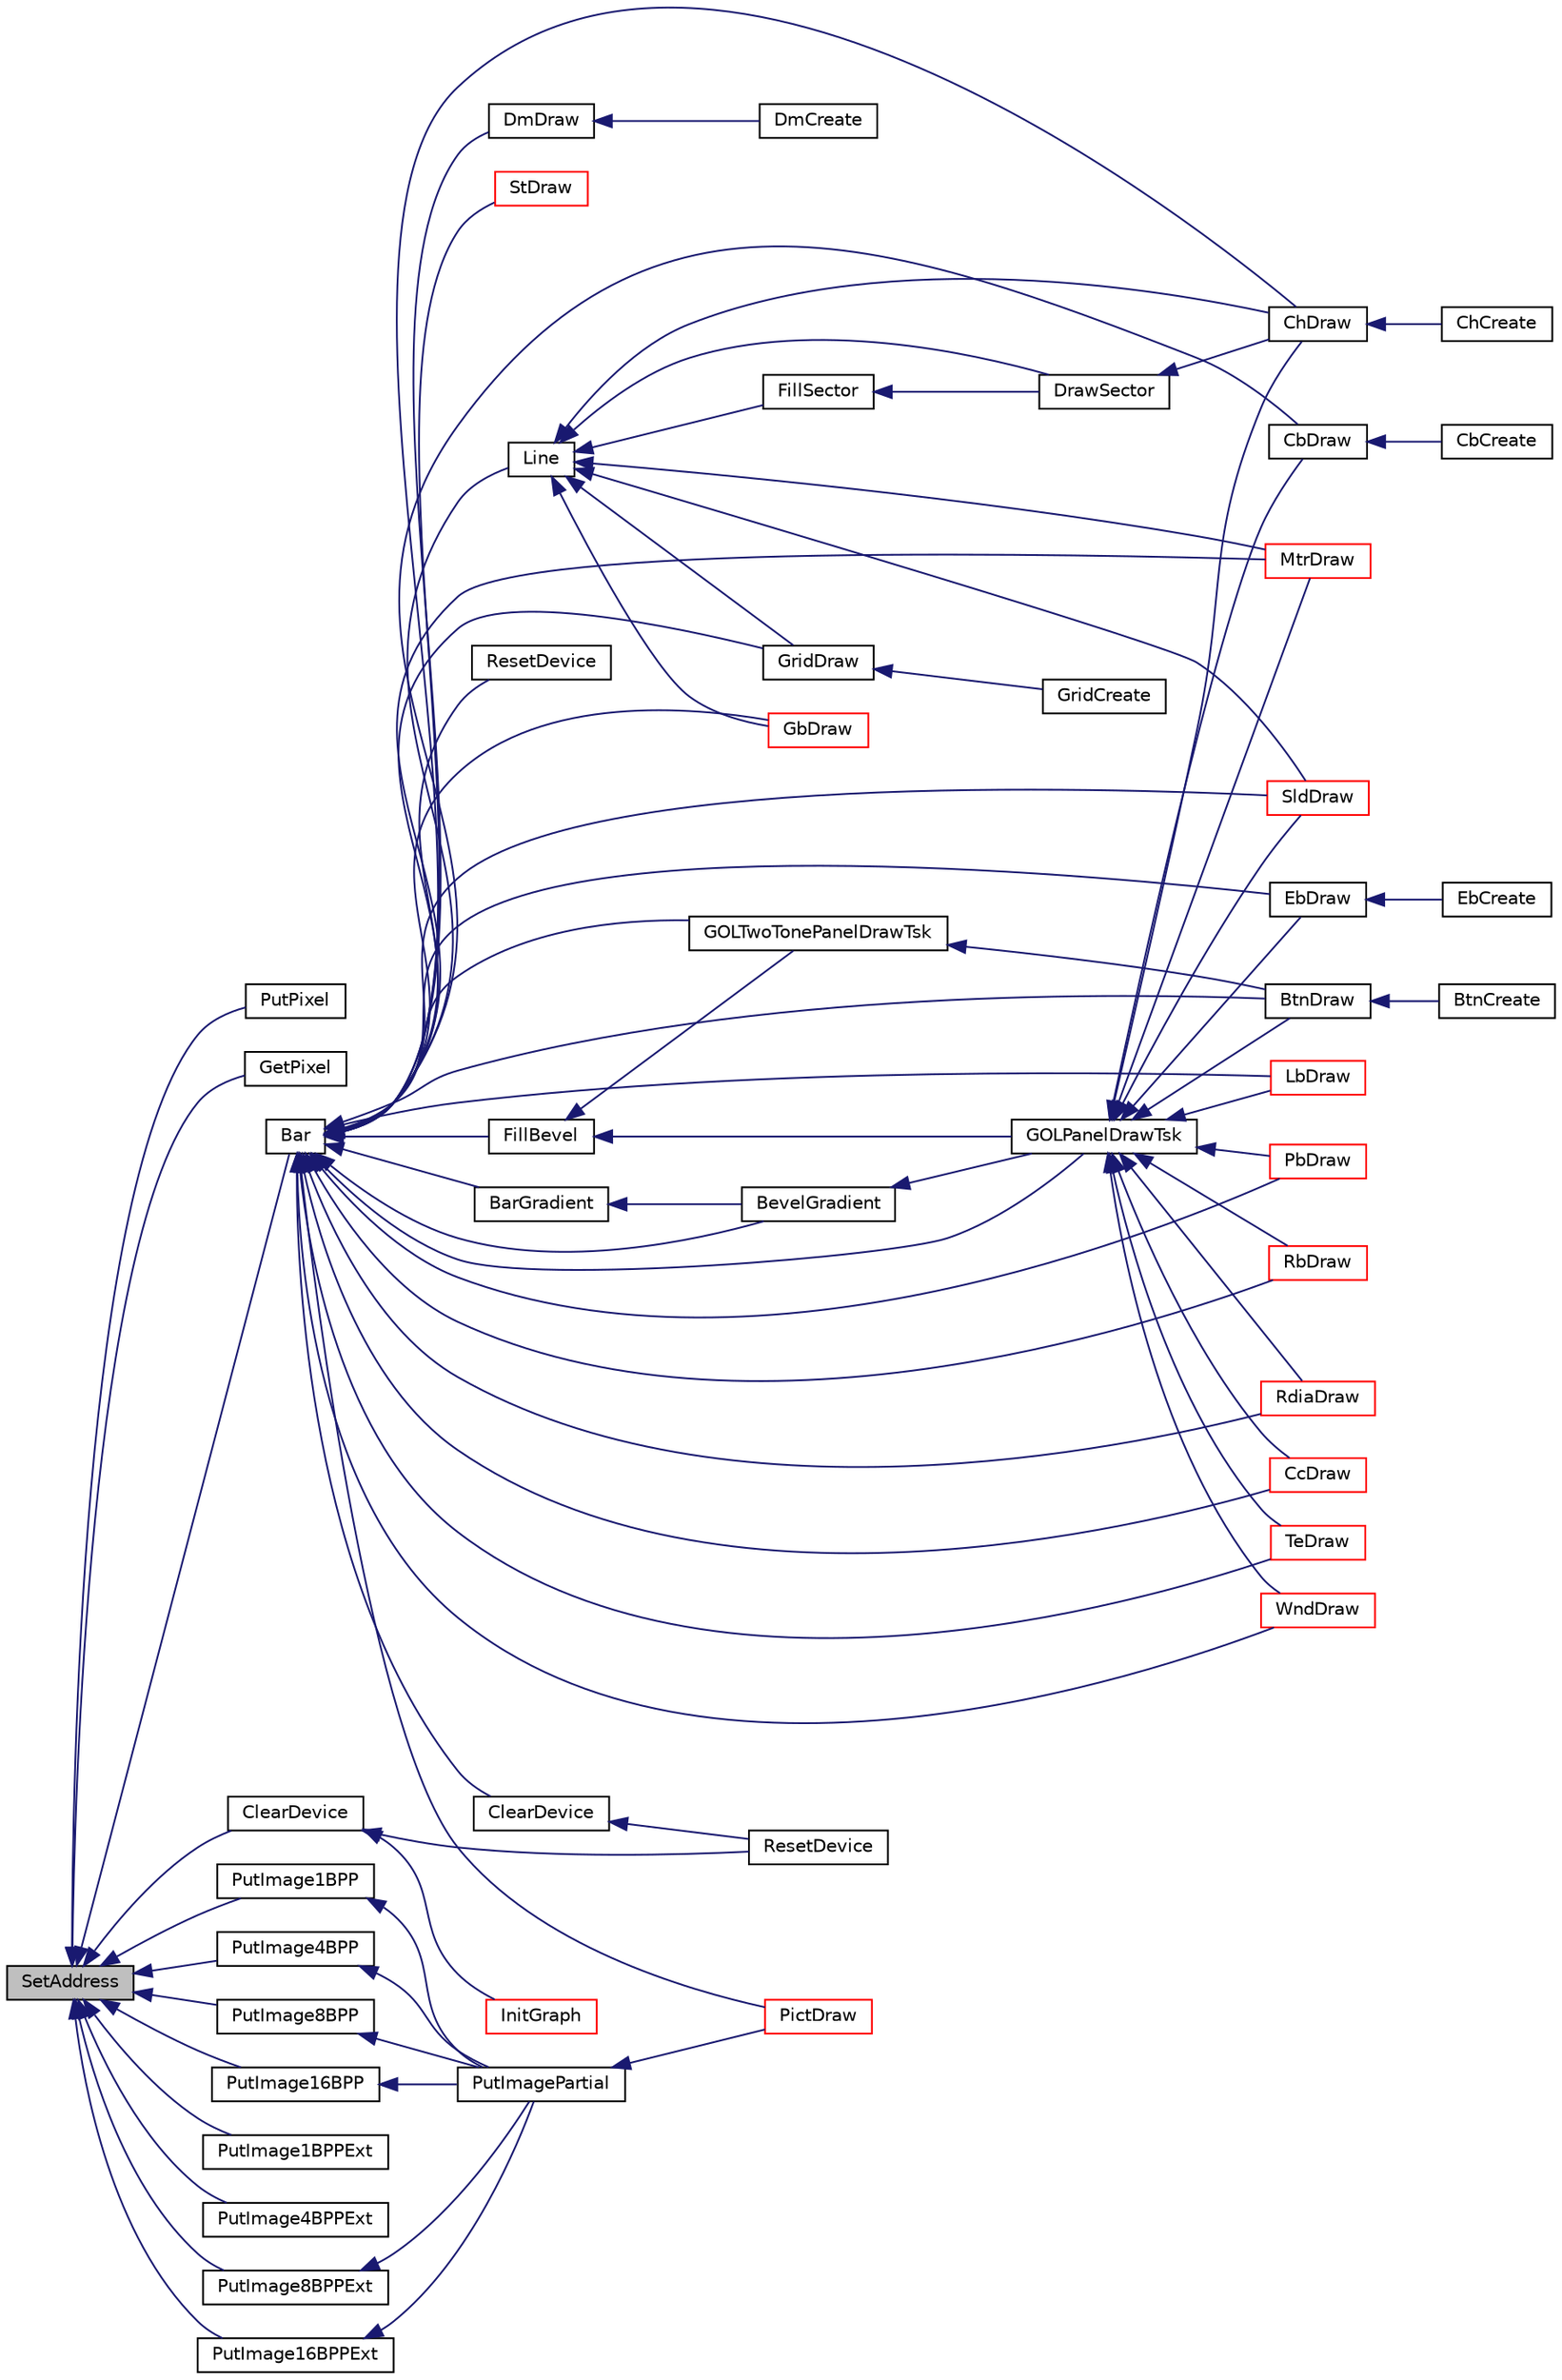 digraph "SetAddress"
{
  edge [fontname="Helvetica",fontsize="10",labelfontname="Helvetica",labelfontsize="10"];
  node [fontname="Helvetica",fontsize="10",shape=record];
  rankdir="LR";
  Node1 [label="SetAddress",height=0.2,width=0.4,color="black", fillcolor="grey75", style="filled", fontcolor="black"];
  Node1 -> Node2 [dir="back",color="midnightblue",fontsize="10",style="solid",fontname="Helvetica"];
  Node2 [label="PutPixel",height=0.2,width=0.4,color="black", fillcolor="white", style="filled",URL="$drv_t_f_t001_8c.html#a6cfa4c1d70b95212032ceea31f84406b"];
  Node1 -> Node3 [dir="back",color="midnightblue",fontsize="10",style="solid",fontname="Helvetica"];
  Node3 [label="GetPixel",height=0.2,width=0.4,color="black", fillcolor="white", style="filled",URL="$drv_t_f_t001_8c.html#ac85b6a55c036824e50c6e7748b2152c5"];
  Node1 -> Node4 [dir="back",color="midnightblue",fontsize="10",style="solid",fontname="Helvetica"];
  Node4 [label="Bar",height=0.2,width=0.4,color="black", fillcolor="white", style="filled",URL="$_primitive_8h.html#a1127c70a0c39d3340abc25a4bd159c90"];
  Node4 -> Node5 [dir="back",color="midnightblue",fontsize="10",style="solid",fontname="Helvetica"];
  Node5 [label="BtnDraw",height=0.2,width=0.4,color="black", fillcolor="white", style="filled",URL="$_button_8h.html#abbe1146f1099bd0efcd920b38e48f7c0"];
  Node5 -> Node6 [dir="back",color="midnightblue",fontsize="10",style="solid",fontname="Helvetica"];
  Node6 [label="BtnCreate",height=0.2,width=0.4,color="black", fillcolor="white", style="filled",URL="$_button_8h.html#a58bae4324dd2fe73c331fbcde3e997e0"];
  Node4 -> Node7 [dir="back",color="midnightblue",fontsize="10",style="solid",fontname="Helvetica"];
  Node7 [label="ChDraw",height=0.2,width=0.4,color="black", fillcolor="white", style="filled",URL="$_chart_8h.html#ae94d3144d62a125f960cc138130721bb"];
  Node7 -> Node8 [dir="back",color="midnightblue",fontsize="10",style="solid",fontname="Helvetica"];
  Node8 [label="ChCreate",height=0.2,width=0.4,color="black", fillcolor="white", style="filled",URL="$_chart_8h.html#a5acd1aa33b2b87e8c6d976c1bcdfadf9"];
  Node4 -> Node9 [dir="back",color="midnightblue",fontsize="10",style="solid",fontname="Helvetica"];
  Node9 [label="CbDraw",height=0.2,width=0.4,color="black", fillcolor="white", style="filled",URL="$_check_box_8h.html#a3e8cd29f18ad886f66c756f4306bc077"];
  Node9 -> Node10 [dir="back",color="midnightblue",fontsize="10",style="solid",fontname="Helvetica"];
  Node10 [label="CbCreate",height=0.2,width=0.4,color="black", fillcolor="white", style="filled",URL="$_check_box_8h.html#a2c9fec16e1cac381a73d28038c7b6747"];
  Node4 -> Node11 [dir="back",color="midnightblue",fontsize="10",style="solid",fontname="Helvetica"];
  Node11 [label="DmDraw",height=0.2,width=0.4,color="black", fillcolor="white", style="filled",URL="$_digital_meter_8h.html#a2270225980edf29eb09aa3215e445c95"];
  Node11 -> Node12 [dir="back",color="midnightblue",fontsize="10",style="solid",fontname="Helvetica"];
  Node12 [label="DmCreate",height=0.2,width=0.4,color="black", fillcolor="white", style="filled",URL="$_digital_meter_8h.html#a92fc022c971174401fc933ed2fc8a852"];
  Node4 -> Node13 [dir="back",color="midnightblue",fontsize="10",style="solid",fontname="Helvetica"];
  Node13 [label="ResetDevice",height=0.2,width=0.4,color="black", fillcolor="white", style="filled",URL="$mchp_gfx_drv_8c.html#a6d4d054030dc1ccdc7b875d4877ec9b7"];
  Node4 -> Node14 [dir="back",color="midnightblue",fontsize="10",style="solid",fontname="Helvetica"];
  Node14 [label="Line",height=0.2,width=0.4,color="black", fillcolor="white", style="filled",URL="$_primitive_8h.html#a757459f00bbfbd7d5721ab8373eab37e"];
  Node14 -> Node7 [dir="back",color="midnightblue",fontsize="10",style="solid",fontname="Helvetica"];
  Node14 -> Node15 [dir="back",color="midnightblue",fontsize="10",style="solid",fontname="Helvetica"];
  Node15 [label="FillSector",height=0.2,width=0.4,color="black", fillcolor="white", style="filled",URL="$_chart_8c.html#a89264747cc125838e7bb55e32e48ca64"];
  Node15 -> Node16 [dir="back",color="midnightblue",fontsize="10",style="solid",fontname="Helvetica"];
  Node16 [label="DrawSector",height=0.2,width=0.4,color="black", fillcolor="white", style="filled",URL="$_chart_8c.html#a5bef85db8cd47bdd293137c428662d62"];
  Node16 -> Node7 [dir="back",color="midnightblue",fontsize="10",style="solid",fontname="Helvetica"];
  Node14 -> Node16 [dir="back",color="midnightblue",fontsize="10",style="solid",fontname="Helvetica"];
  Node14 -> Node17 [dir="back",color="midnightblue",fontsize="10",style="solid",fontname="Helvetica"];
  Node17 [label="GridDraw",height=0.2,width=0.4,color="black", fillcolor="white", style="filled",URL="$_grid_8h.html#a4cf2e40a4862e15e2bb5bb96d947305d"];
  Node17 -> Node18 [dir="back",color="midnightblue",fontsize="10",style="solid",fontname="Helvetica"];
  Node18 [label="GridCreate",height=0.2,width=0.4,color="black", fillcolor="white", style="filled",URL="$_grid_8h.html#a5ad337d7eee0d24aa7f9e3969b6097f7"];
  Node14 -> Node19 [dir="back",color="midnightblue",fontsize="10",style="solid",fontname="Helvetica"];
  Node19 [label="GbDraw",height=0.2,width=0.4,color="red", fillcolor="white", style="filled",URL="$_group_box_8h.html#a84fe13f36303d7b376661bc85d84e96c"];
  Node14 -> Node20 [dir="back",color="midnightblue",fontsize="10",style="solid",fontname="Helvetica"];
  Node20 [label="MtrDraw",height=0.2,width=0.4,color="red", fillcolor="white", style="filled",URL="$_meter_8h.html#a8b28060425794f091c24f355326272dd"];
  Node14 -> Node21 [dir="back",color="midnightblue",fontsize="10",style="solid",fontname="Helvetica"];
  Node21 [label="SldDraw",height=0.2,width=0.4,color="red", fillcolor="white", style="filled",URL="$_slider_8h.html#a7c047563deea387da3510b081ccc2bd9"];
  Node4 -> Node22 [dir="back",color="midnightblue",fontsize="10",style="solid",fontname="Helvetica"];
  Node22 [label="ClearDevice",height=0.2,width=0.4,color="black", fillcolor="white", style="filled",URL="$_s_s_d1926_8c.html#ad3bd4e6feedcc976607bec82ac8368c2"];
  Node22 -> Node23 [dir="back",color="midnightblue",fontsize="10",style="solid",fontname="Helvetica"];
  Node23 [label="ResetDevice",height=0.2,width=0.4,color="black", fillcolor="white", style="filled",URL="$_s_s_d1926_8c.html#a6d4d054030dc1ccdc7b875d4877ec9b7"];
  Node4 -> Node24 [dir="back",color="midnightblue",fontsize="10",style="solid",fontname="Helvetica"];
  Node24 [label="EbDraw",height=0.2,width=0.4,color="black", fillcolor="white", style="filled",URL="$_edit_box_8h.html#aa62476b8c9ee6fd4acade2e21c4b2adb"];
  Node24 -> Node25 [dir="back",color="midnightblue",fontsize="10",style="solid",fontname="Helvetica"];
  Node25 [label="EbCreate",height=0.2,width=0.4,color="black", fillcolor="white", style="filled",URL="$_edit_box_8h.html#a3f6da3c8eb9028edaaae00dc7dbe38a5"];
  Node4 -> Node26 [dir="back",color="midnightblue",fontsize="10",style="solid",fontname="Helvetica"];
  Node26 [label="GOLPanelDrawTsk",height=0.2,width=0.4,color="black", fillcolor="white", style="filled",URL="$_g_o_l_8h.html#a9d993f570a5a333450b08addacdfc974"];
  Node26 -> Node5 [dir="back",color="midnightblue",fontsize="10",style="solid",fontname="Helvetica"];
  Node26 -> Node7 [dir="back",color="midnightblue",fontsize="10",style="solid",fontname="Helvetica"];
  Node26 -> Node9 [dir="back",color="midnightblue",fontsize="10",style="solid",fontname="Helvetica"];
  Node26 -> Node24 [dir="back",color="midnightblue",fontsize="10",style="solid",fontname="Helvetica"];
  Node26 -> Node27 [dir="back",color="midnightblue",fontsize="10",style="solid",fontname="Helvetica"];
  Node27 [label="LbDraw",height=0.2,width=0.4,color="red", fillcolor="white", style="filled",URL="$_list_box_8h.html#a758bba266f1d0788d9a0c4b97b7c64da"];
  Node26 -> Node20 [dir="back",color="midnightblue",fontsize="10",style="solid",fontname="Helvetica"];
  Node26 -> Node28 [dir="back",color="midnightblue",fontsize="10",style="solid",fontname="Helvetica"];
  Node28 [label="PbDraw",height=0.2,width=0.4,color="red", fillcolor="white", style="filled",URL="$_progress_bar_8h.html#a5afb6fade21d0a76246e6e38a656b5a8"];
  Node26 -> Node29 [dir="back",color="midnightblue",fontsize="10",style="solid",fontname="Helvetica"];
  Node29 [label="RbDraw",height=0.2,width=0.4,color="red", fillcolor="white", style="filled",URL="$_radio_button_8h.html#afc75c4b3bf496f30884ea9219baa3957"];
  Node26 -> Node30 [dir="back",color="midnightblue",fontsize="10",style="solid",fontname="Helvetica"];
  Node30 [label="RdiaDraw",height=0.2,width=0.4,color="red", fillcolor="white", style="filled",URL="$_round_dial_8h.html#a3581ef42840e731d0edfaa819da8ce63"];
  Node26 -> Node21 [dir="back",color="midnightblue",fontsize="10",style="solid",fontname="Helvetica"];
  Node26 -> Node31 [dir="back",color="midnightblue",fontsize="10",style="solid",fontname="Helvetica"];
  Node31 [label="CcDraw",height=0.2,width=0.4,color="red", fillcolor="white", style="filled",URL="$_template_8h.html#a14d0f0ccb95a948abb43bcef8e93e7ee"];
  Node26 -> Node32 [dir="back",color="midnightblue",fontsize="10",style="solid",fontname="Helvetica"];
  Node32 [label="TeDraw",height=0.2,width=0.4,color="red", fillcolor="white", style="filled",URL="$_text_entry_8h.html#a8bdd75439fcce4ea923987097241c6ce"];
  Node26 -> Node33 [dir="back",color="midnightblue",fontsize="10",style="solid",fontname="Helvetica"];
  Node33 [label="WndDraw",height=0.2,width=0.4,color="red", fillcolor="white", style="filled",URL="$_window_8h.html#a906e624492d1bad972d4b4f8fe475f6e"];
  Node4 -> Node34 [dir="back",color="midnightblue",fontsize="10",style="solid",fontname="Helvetica"];
  Node34 [label="GOLTwoTonePanelDrawTsk",height=0.2,width=0.4,color="black", fillcolor="white", style="filled",URL="$_g_o_l_8h.html#aa7ccc95ac01cf3e2c78200e7e791cf72"];
  Node34 -> Node5 [dir="back",color="midnightblue",fontsize="10",style="solid",fontname="Helvetica"];
  Node4 -> Node17 [dir="back",color="midnightblue",fontsize="10",style="solid",fontname="Helvetica"];
  Node4 -> Node19 [dir="back",color="midnightblue",fontsize="10",style="solid",fontname="Helvetica"];
  Node4 -> Node27 [dir="back",color="midnightblue",fontsize="10",style="solid",fontname="Helvetica"];
  Node4 -> Node20 [dir="back",color="midnightblue",fontsize="10",style="solid",fontname="Helvetica"];
  Node4 -> Node35 [dir="back",color="midnightblue",fontsize="10",style="solid",fontname="Helvetica"];
  Node35 [label="PictDraw",height=0.2,width=0.4,color="red", fillcolor="white", style="filled",URL="$_picture_8h.html#a317a09c3c5d88b43a8473d9f3cd29475"];
  Node4 -> Node36 [dir="back",color="midnightblue",fontsize="10",style="solid",fontname="Helvetica"];
  Node36 [label="FillBevel",height=0.2,width=0.4,color="black", fillcolor="white", style="filled",URL="$_primitive_8h.html#a9596558ab879615fb349ab5ac63e1439"];
  Node36 -> Node26 [dir="back",color="midnightblue",fontsize="10",style="solid",fontname="Helvetica"];
  Node36 -> Node34 [dir="back",color="midnightblue",fontsize="10",style="solid",fontname="Helvetica"];
  Node4 -> Node37 [dir="back",color="midnightblue",fontsize="10",style="solid",fontname="Helvetica"];
  Node37 [label="BarGradient",height=0.2,width=0.4,color="black", fillcolor="white", style="filled",URL="$_primitive_8h.html#a8cbf0b845f5cab0533a4f256b45126ba"];
  Node37 -> Node38 [dir="back",color="midnightblue",fontsize="10",style="solid",fontname="Helvetica"];
  Node38 [label="BevelGradient",height=0.2,width=0.4,color="black", fillcolor="white", style="filled",URL="$_primitive_8h.html#a679c93e02fea2b29eedde577b7b576d9"];
  Node38 -> Node26 [dir="back",color="midnightblue",fontsize="10",style="solid",fontname="Helvetica"];
  Node4 -> Node38 [dir="back",color="midnightblue",fontsize="10",style="solid",fontname="Helvetica"];
  Node4 -> Node28 [dir="back",color="midnightblue",fontsize="10",style="solid",fontname="Helvetica"];
  Node4 -> Node29 [dir="back",color="midnightblue",fontsize="10",style="solid",fontname="Helvetica"];
  Node4 -> Node30 [dir="back",color="midnightblue",fontsize="10",style="solid",fontname="Helvetica"];
  Node4 -> Node21 [dir="back",color="midnightblue",fontsize="10",style="solid",fontname="Helvetica"];
  Node4 -> Node39 [dir="back",color="midnightblue",fontsize="10",style="solid",fontname="Helvetica"];
  Node39 [label="StDraw",height=0.2,width=0.4,color="red", fillcolor="white", style="filled",URL="$_static_text_8h.html#ad197e77a6fb1d888db97f7fe77b3f436"];
  Node4 -> Node31 [dir="back",color="midnightblue",fontsize="10",style="solid",fontname="Helvetica"];
  Node4 -> Node32 [dir="back",color="midnightblue",fontsize="10",style="solid",fontname="Helvetica"];
  Node4 -> Node33 [dir="back",color="midnightblue",fontsize="10",style="solid",fontname="Helvetica"];
  Node1 -> Node40 [dir="back",color="midnightblue",fontsize="10",style="solid",fontname="Helvetica"];
  Node40 [label="ClearDevice",height=0.2,width=0.4,color="black", fillcolor="white", style="filled",URL="$_primitive_8h.html#ad3bd4e6feedcc976607bec82ac8368c2"];
  Node40 -> Node23 [dir="back",color="midnightblue",fontsize="10",style="solid",fontname="Helvetica"];
  Node40 -> Node41 [dir="back",color="midnightblue",fontsize="10",style="solid",fontname="Helvetica"];
  Node41 [label="InitGraph",height=0.2,width=0.4,color="red", fillcolor="white", style="filled",URL="$_primitive_8h.html#a463bbcc8bd1af46a65d2f67d5eda91b9"];
  Node1 -> Node42 [dir="back",color="midnightblue",fontsize="10",style="solid",fontname="Helvetica"];
  Node42 [label="PutImage1BPP",height=0.2,width=0.4,color="black", fillcolor="white", style="filled",URL="$_primitive_8c.html#a1717b4c69ac3827f414a7d0486a7e655"];
  Node42 -> Node43 [dir="back",color="midnightblue",fontsize="10",style="solid",fontname="Helvetica"];
  Node43 [label="PutImagePartial",height=0.2,width=0.4,color="black", fillcolor="white", style="filled",URL="$_primitive_8h.html#a6a90a4795b51e461d8efed81a7f98874"];
  Node43 -> Node35 [dir="back",color="midnightblue",fontsize="10",style="solid",fontname="Helvetica"];
  Node1 -> Node44 [dir="back",color="midnightblue",fontsize="10",style="solid",fontname="Helvetica"];
  Node44 [label="PutImage4BPP",height=0.2,width=0.4,color="black", fillcolor="white", style="filled",URL="$_primitive_8c.html#a099026458e3911ba6beb08545ddcdfa9"];
  Node44 -> Node43 [dir="back",color="midnightblue",fontsize="10",style="solid",fontname="Helvetica"];
  Node1 -> Node45 [dir="back",color="midnightblue",fontsize="10",style="solid",fontname="Helvetica"];
  Node45 [label="PutImage8BPP",height=0.2,width=0.4,color="black", fillcolor="white", style="filled",URL="$_primitive_8c.html#a1715a28b2e6e02f0baf179dec184f0c8"];
  Node45 -> Node43 [dir="back",color="midnightblue",fontsize="10",style="solid",fontname="Helvetica"];
  Node1 -> Node46 [dir="back",color="midnightblue",fontsize="10",style="solid",fontname="Helvetica"];
  Node46 [label="PutImage16BPP",height=0.2,width=0.4,color="black", fillcolor="white", style="filled",URL="$_primitive_8c.html#abb8751f0f584034aef054a06b2bba5f7"];
  Node46 -> Node43 [dir="back",color="midnightblue",fontsize="10",style="solid",fontname="Helvetica"];
  Node1 -> Node47 [dir="back",color="midnightblue",fontsize="10",style="solid",fontname="Helvetica"];
  Node47 [label="PutImage1BPPExt",height=0.2,width=0.4,color="black", fillcolor="white", style="filled",URL="$drv_t_f_t001_8c.html#a00a31b0b25ce9f7374cb3dfcc33f6131"];
  Node1 -> Node48 [dir="back",color="midnightblue",fontsize="10",style="solid",fontname="Helvetica"];
  Node48 [label="PutImage4BPPExt",height=0.2,width=0.4,color="black", fillcolor="white", style="filled",URL="$drv_t_f_t001_8c.html#add6c1ac55dfbf443f0f6bc9554dddf9a"];
  Node1 -> Node49 [dir="back",color="midnightblue",fontsize="10",style="solid",fontname="Helvetica"];
  Node49 [label="PutImage8BPPExt",height=0.2,width=0.4,color="black", fillcolor="white", style="filled",URL="$_primitive_8c.html#ae117fa53fe06fd586a1c51111fe206ff"];
  Node49 -> Node43 [dir="back",color="midnightblue",fontsize="10",style="solid",fontname="Helvetica"];
  Node1 -> Node50 [dir="back",color="midnightblue",fontsize="10",style="solid",fontname="Helvetica"];
  Node50 [label="PutImage16BPPExt",height=0.2,width=0.4,color="black", fillcolor="white", style="filled",URL="$_primitive_8c.html#a9de6ce1bc7e46bbee388df540fdc5235"];
  Node50 -> Node43 [dir="back",color="midnightblue",fontsize="10",style="solid",fontname="Helvetica"];
}
